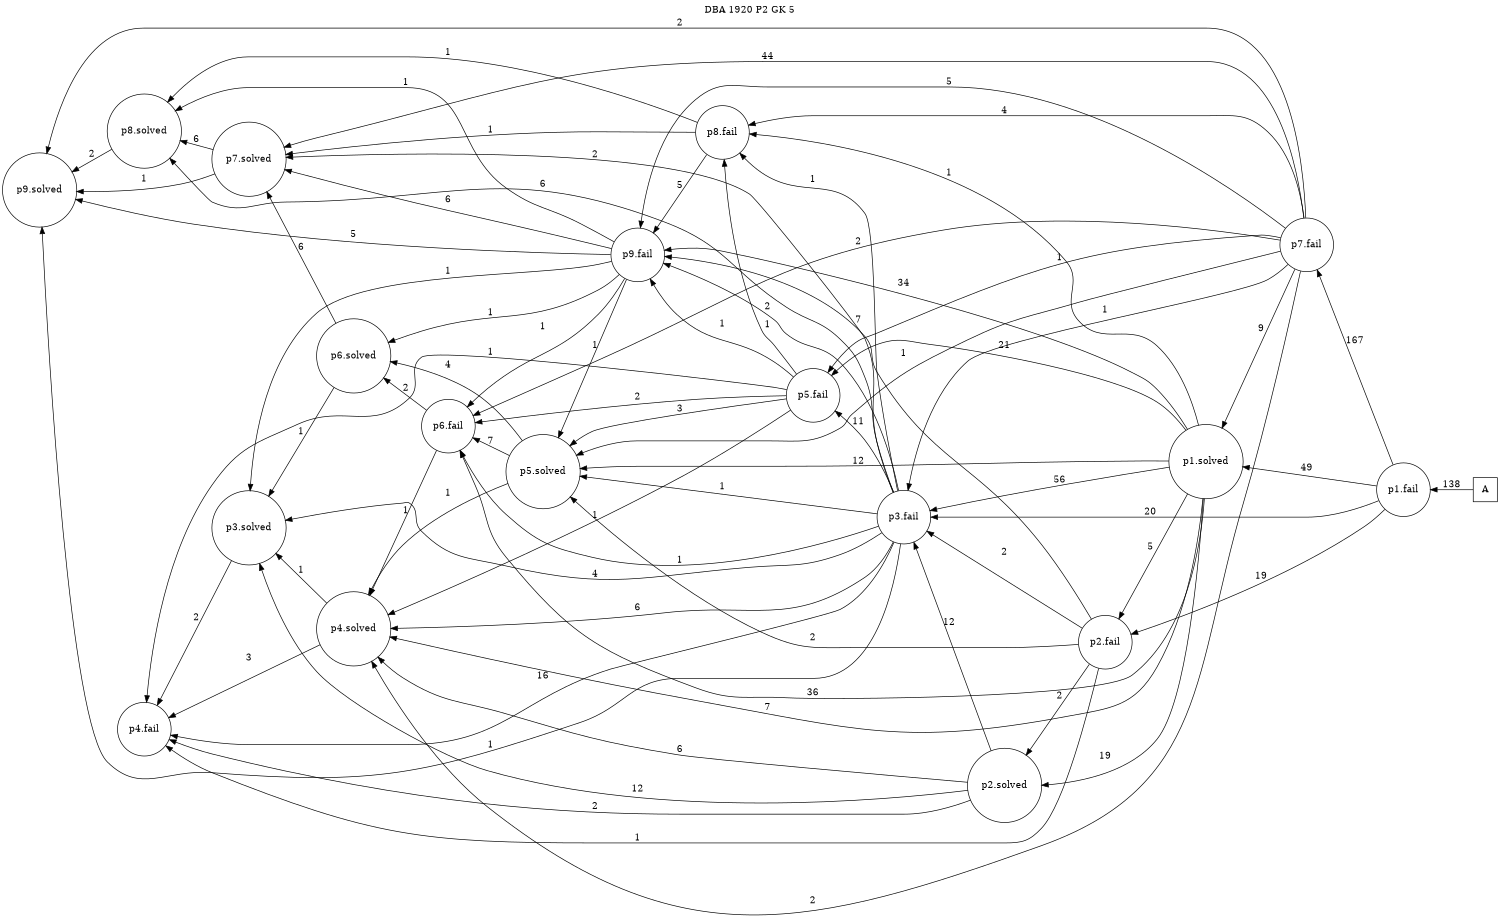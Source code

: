 digraph DBA_1920_P2_GK_5 {
labelloc="tl"
label= " DBA 1920 P2 GK 5 "
rankdir="RL";
graph [ size=" 10 , 10 !"]

"A" [shape="square" label="A"]
"p1.fail" [shape="circle" label="p1.fail"]
"p2.fail" [shape="circle" label="p2.fail"]
"p1.solved" [shape="circle" label="p1.solved"]
"p2.solved" [shape="circle" label="p2.solved"]
"p3.fail" [shape="circle" label="p3.fail"]
"p4.fail" [shape="circle" label="p4.fail"]
"p5.fail" [shape="circle" label="p5.fail"]
"p4.solved" [shape="circle" label="p4.solved"]
"p3.solved" [shape="circle" label="p3.solved"]
"p6.fail" [shape="circle" label="p6.fail"]
"p7.fail" [shape="circle" label="p7.fail"]
"p8.fail" [shape="circle" label="p8.fail"]
"p9.fail" [shape="circle" label="p9.fail"]
"p5.solved" [shape="circle" label="p5.solved"]
"p6.solved" [shape="circle" label="p6.solved"]
"p7.solved" [shape="circle" label="p7.solved"]
"p8.solved" [shape="circle" label="p8.solved"]
"p9.solved" [shape="circle" label="p9.solved"]
"A" -> "p1.fail" [ label=138]
"p1.fail" -> "p2.fail" [ label=19]
"p1.fail" -> "p1.solved" [ label=49]
"p1.fail" -> "p3.fail" [ label=20]
"p1.fail" -> "p7.fail" [ label=167]
"p2.fail" -> "p2.solved" [ label=2]
"p2.fail" -> "p3.fail" [ label=2]
"p2.fail" -> "p4.fail" [ label=1]
"p2.fail" -> "p9.fail" [ label=7]
"p2.fail" -> "p5.solved" [ label=2]
"p1.solved" -> "p2.fail" [ label=5]
"p1.solved" -> "p2.solved" [ label=19]
"p1.solved" -> "p3.fail" [ label=56]
"p1.solved" -> "p5.fail" [ label=21]
"p1.solved" -> "p4.solved" [ label=7]
"p1.solved" -> "p6.fail" [ label=36]
"p1.solved" -> "p8.fail" [ label=1]
"p1.solved" -> "p9.fail" [ label=34]
"p1.solved" -> "p5.solved" [ label=12]
"p2.solved" -> "p3.fail" [ label=12]
"p2.solved" -> "p4.fail" [ label=2]
"p2.solved" -> "p4.solved" [ label=6]
"p2.solved" -> "p3.solved" [ label=12]
"p3.fail" -> "p4.fail" [ label=16]
"p3.fail" -> "p5.fail" [ label=11]
"p3.fail" -> "p4.solved" [ label=6]
"p3.fail" -> "p3.solved" [ label=4]
"p3.fail" -> "p6.fail" [ label=1]
"p3.fail" -> "p8.fail" [ label=1]
"p3.fail" -> "p9.fail" [ label=2]
"p3.fail" -> "p5.solved" [ label=1]
"p3.fail" -> "p7.solved" [ label=2]
"p3.fail" -> "p8.solved" [ label=6]
"p3.fail" -> "p9.solved" [ label=1]
"p5.fail" -> "p4.fail" [ label=1]
"p5.fail" -> "p4.solved" [ label=1]
"p5.fail" -> "p6.fail" [ label=2]
"p5.fail" -> "p8.fail" [ label=1]
"p5.fail" -> "p9.fail" [ label=1]
"p5.fail" -> "p5.solved" [ label=3]
"p4.solved" -> "p4.fail" [ label=3]
"p4.solved" -> "p3.solved" [ label=1]
"p3.solved" -> "p4.fail" [ label=2]
"p6.fail" -> "p4.solved" [ label=1]
"p6.fail" -> "p6.solved" [ label=2]
"p7.fail" -> "p1.solved" [ label=9]
"p7.fail" -> "p3.fail" [ label=1]
"p7.fail" -> "p5.fail" [ label=1]
"p7.fail" -> "p4.solved" [ label=2]
"p7.fail" -> "p6.fail" [ label=2]
"p7.fail" -> "p8.fail" [ label=4]
"p7.fail" -> "p9.fail" [ label=5]
"p7.fail" -> "p5.solved" [ label=1]
"p7.fail" -> "p7.solved" [ label=44]
"p7.fail" -> "p9.solved" [ label=2]
"p8.fail" -> "p9.fail" [ label=5]
"p8.fail" -> "p7.solved" [ label=1]
"p8.fail" -> "p8.solved" [ label=1]
"p9.fail" -> "p3.solved" [ label=1]
"p9.fail" -> "p6.fail" [ label=1]
"p9.fail" -> "p5.solved" [ label=1]
"p9.fail" -> "p6.solved" [ label=1]
"p9.fail" -> "p7.solved" [ label=6]
"p9.fail" -> "p8.solved" [ label=1]
"p9.fail" -> "p9.solved" [ label=5]
"p5.solved" -> "p4.solved" [ label=1]
"p5.solved" -> "p6.fail" [ label=7]
"p5.solved" -> "p6.solved" [ label=4]
"p6.solved" -> "p3.solved" [ label=1]
"p6.solved" -> "p7.solved" [ label=6]
"p7.solved" -> "p8.solved" [ label=6]
"p7.solved" -> "p9.solved" [ label=1]
"p8.solved" -> "p9.solved" [ label=2]
}
